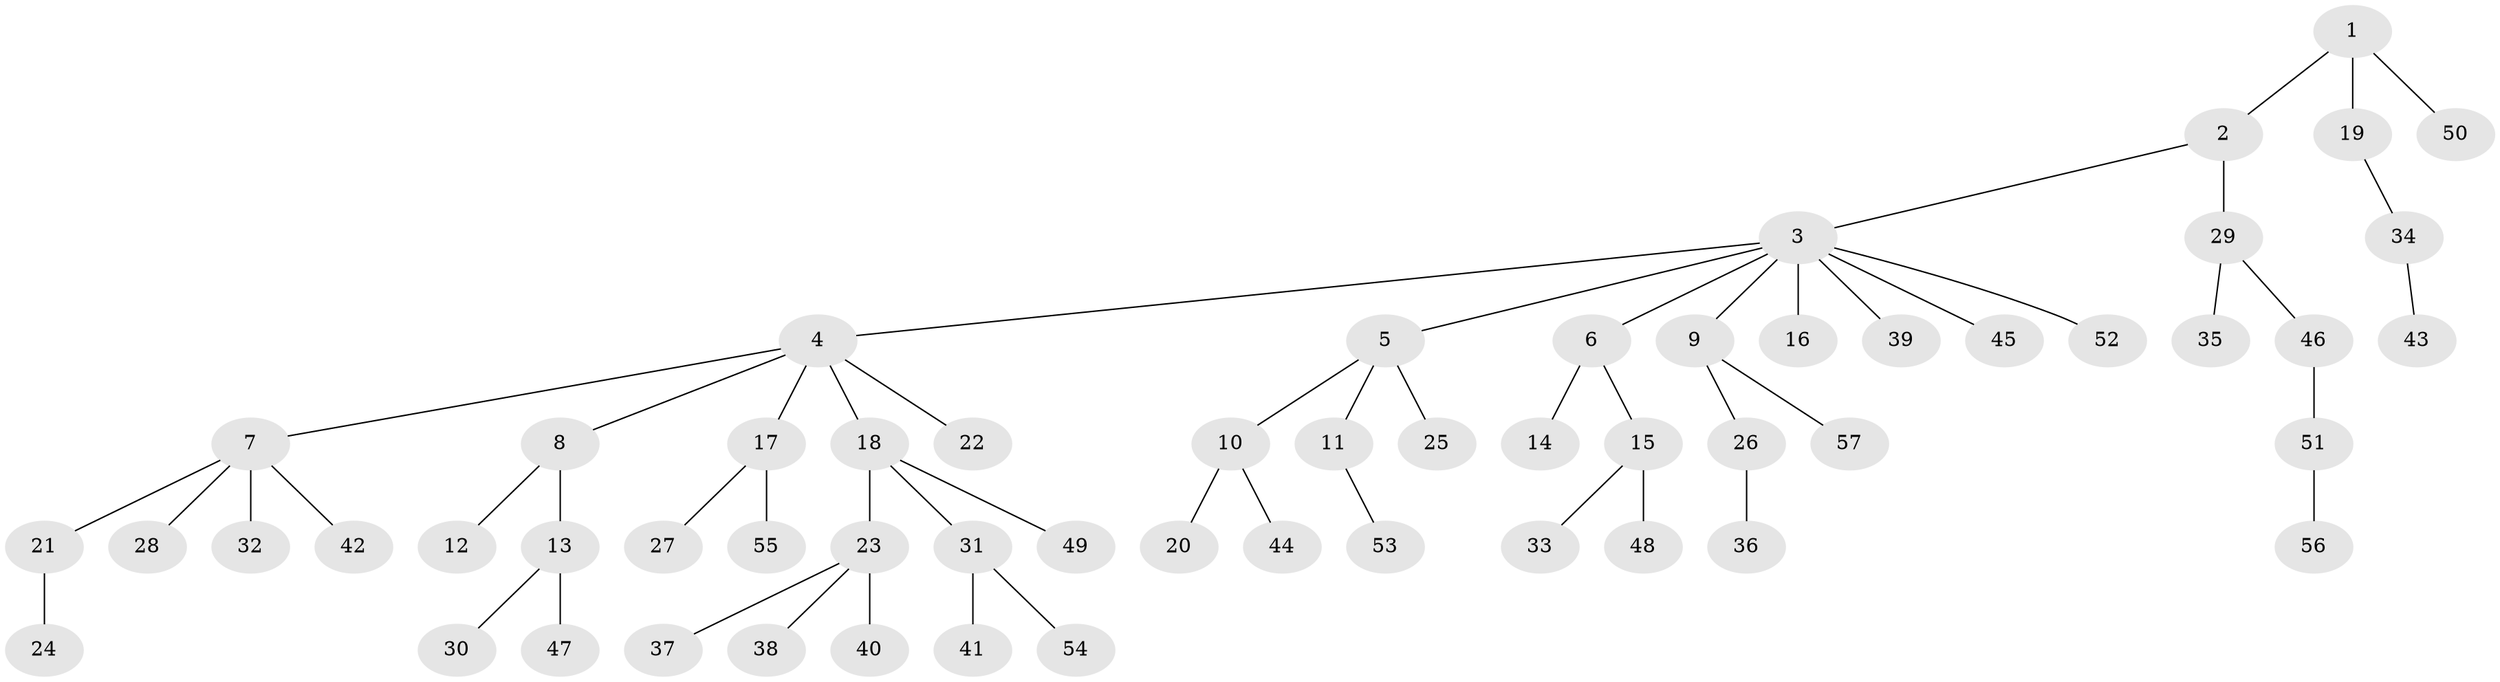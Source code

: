 // coarse degree distribution, {2: 0.41935483870967744, 3: 0.12903225806451613, 5: 0.06451612903225806, 1: 0.3870967741935484}
// Generated by graph-tools (version 1.1) at 2025/51/03/04/25 22:51:53]
// undirected, 57 vertices, 56 edges
graph export_dot {
  node [color=gray90,style=filled];
  1;
  2;
  3;
  4;
  5;
  6;
  7;
  8;
  9;
  10;
  11;
  12;
  13;
  14;
  15;
  16;
  17;
  18;
  19;
  20;
  21;
  22;
  23;
  24;
  25;
  26;
  27;
  28;
  29;
  30;
  31;
  32;
  33;
  34;
  35;
  36;
  37;
  38;
  39;
  40;
  41;
  42;
  43;
  44;
  45;
  46;
  47;
  48;
  49;
  50;
  51;
  52;
  53;
  54;
  55;
  56;
  57;
  1 -- 2;
  1 -- 19;
  1 -- 50;
  2 -- 3;
  2 -- 29;
  3 -- 4;
  3 -- 5;
  3 -- 6;
  3 -- 9;
  3 -- 16;
  3 -- 39;
  3 -- 45;
  3 -- 52;
  4 -- 7;
  4 -- 8;
  4 -- 17;
  4 -- 18;
  4 -- 22;
  5 -- 10;
  5 -- 11;
  5 -- 25;
  6 -- 14;
  6 -- 15;
  7 -- 21;
  7 -- 28;
  7 -- 32;
  7 -- 42;
  8 -- 12;
  8 -- 13;
  9 -- 26;
  9 -- 57;
  10 -- 20;
  10 -- 44;
  11 -- 53;
  13 -- 30;
  13 -- 47;
  15 -- 33;
  15 -- 48;
  17 -- 27;
  17 -- 55;
  18 -- 23;
  18 -- 31;
  18 -- 49;
  19 -- 34;
  21 -- 24;
  23 -- 37;
  23 -- 38;
  23 -- 40;
  26 -- 36;
  29 -- 35;
  29 -- 46;
  31 -- 41;
  31 -- 54;
  34 -- 43;
  46 -- 51;
  51 -- 56;
}
